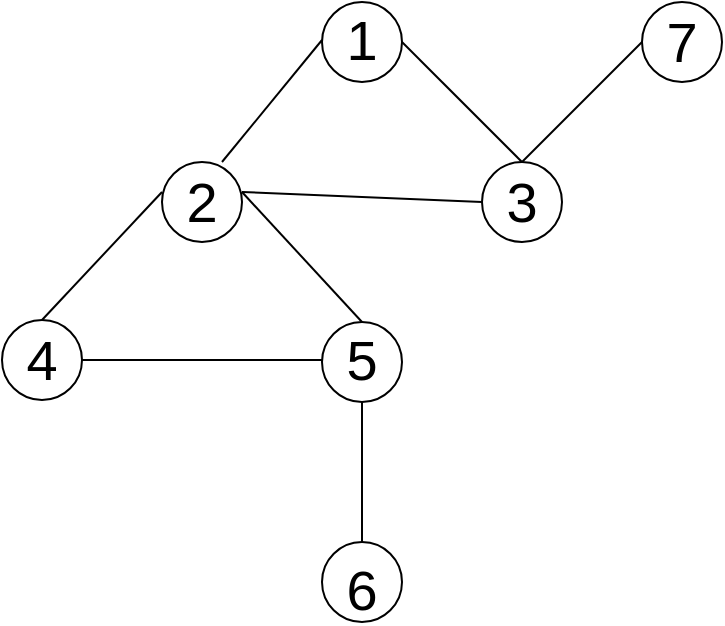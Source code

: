 <mxfile version="13.10.5" type="github">
  <diagram id="MfmJFjhtOukuF9hLzjgF" name="Page-1">
    <mxGraphModel dx="499" dy="544" grid="1" gridSize="10" guides="1" tooltips="1" connect="1" arrows="1" fold="1" page="1" pageScale="1" pageWidth="827" pageHeight="1169" math="0" shadow="0">
      <root>
        <mxCell id="0" />
        <mxCell id="1" parent="0" />
        <mxCell id="ah1tdF3JHrRPO9LsMJdI-1" value="" style="ellipse;whiteSpace=wrap;html=1;" parent="1" vertex="1">
          <mxGeometry x="360" y="160" width="40" height="40" as="geometry" />
        </mxCell>
        <mxCell id="ah1tdF3JHrRPO9LsMJdI-2" value="" style="ellipse;whiteSpace=wrap;html=1;" parent="1" vertex="1">
          <mxGeometry x="280" y="240" width="40" height="40" as="geometry" />
        </mxCell>
        <mxCell id="ah1tdF3JHrRPO9LsMJdI-3" value="" style="ellipse;whiteSpace=wrap;html=1;" parent="1" vertex="1">
          <mxGeometry x="440" y="240" width="40" height="40" as="geometry" />
        </mxCell>
        <mxCell id="ah1tdF3JHrRPO9LsMJdI-4" value="&lt;font style=&quot;font-size: 28px&quot;&gt;1&lt;/font&gt;" style="text;html=1;strokeColor=none;fillColor=none;align=center;verticalAlign=middle;whiteSpace=wrap;rounded=0;" parent="1" vertex="1">
          <mxGeometry x="360" y="169" width="40" height="20" as="geometry" />
        </mxCell>
        <mxCell id="ah1tdF3JHrRPO9LsMJdI-5" value="&lt;font style=&quot;font-size: 28px&quot;&gt;2&lt;/font&gt;" style="text;html=1;strokeColor=none;fillColor=none;align=center;verticalAlign=middle;whiteSpace=wrap;rounded=0;" parent="1" vertex="1">
          <mxGeometry x="280" y="250" width="40" height="20" as="geometry" />
        </mxCell>
        <mxCell id="ah1tdF3JHrRPO9LsMJdI-6" value="&lt;font style=&quot;font-size: 28px&quot;&gt;3&lt;/font&gt;" style="text;html=1;strokeColor=none;fillColor=none;align=center;verticalAlign=middle;whiteSpace=wrap;rounded=0;" parent="1" vertex="1">
          <mxGeometry x="440" y="250" width="40" height="20" as="geometry" />
        </mxCell>
        <mxCell id="ah1tdF3JHrRPO9LsMJdI-7" value="" style="ellipse;whiteSpace=wrap;html=1;" parent="1" vertex="1">
          <mxGeometry x="360" y="320" width="40" height="40" as="geometry" />
        </mxCell>
        <mxCell id="ah1tdF3JHrRPO9LsMJdI-8" value="" style="ellipse;whiteSpace=wrap;html=1;" parent="1" vertex="1">
          <mxGeometry x="360" y="430" width="40" height="40" as="geometry" />
        </mxCell>
        <mxCell id="ah1tdF3JHrRPO9LsMJdI-9" value="" style="ellipse;whiteSpace=wrap;html=1;" parent="1" vertex="1">
          <mxGeometry x="520" y="160" width="40" height="40" as="geometry" />
        </mxCell>
        <mxCell id="ah1tdF3JHrRPO9LsMJdI-10" value="&lt;font style=&quot;font-size: 28px&quot;&gt;5&lt;/font&gt;" style="text;html=1;strokeColor=none;fillColor=none;align=center;verticalAlign=middle;whiteSpace=wrap;rounded=0;" parent="1" vertex="1">
          <mxGeometry x="360" y="329" width="40" height="20" as="geometry" />
        </mxCell>
        <mxCell id="ah1tdF3JHrRPO9LsMJdI-11" value="&lt;font style=&quot;font-size: 28px&quot;&gt;6&lt;/font&gt;" style="text;html=1;strokeColor=none;fillColor=none;align=center;verticalAlign=middle;whiteSpace=wrap;rounded=0;" parent="1" vertex="1">
          <mxGeometry x="360" y="444" width="40" height="20" as="geometry" />
        </mxCell>
        <mxCell id="ah1tdF3JHrRPO9LsMJdI-12" value="&lt;font style=&quot;font-size: 28px&quot;&gt;7&lt;/font&gt;" style="text;html=1;strokeColor=none;fillColor=none;align=center;verticalAlign=middle;whiteSpace=wrap;rounded=0;" parent="1" vertex="1">
          <mxGeometry x="520" y="170" width="40" height="20" as="geometry" />
        </mxCell>
        <mxCell id="ah1tdF3JHrRPO9LsMJdI-13" value="" style="ellipse;whiteSpace=wrap;html=1;" parent="1" vertex="1">
          <mxGeometry x="200" y="319" width="40" height="40" as="geometry" />
        </mxCell>
        <mxCell id="ah1tdF3JHrRPO9LsMJdI-14" value="&lt;font style=&quot;font-size: 28px&quot;&gt;4&lt;/font&gt;" style="text;html=1;strokeColor=none;fillColor=none;align=center;verticalAlign=middle;whiteSpace=wrap;rounded=0;" parent="1" vertex="1">
          <mxGeometry x="200" y="329" width="40" height="20" as="geometry" />
        </mxCell>
        <mxCell id="1NHJoqQ5iQbE5pmRGXTw-1" value="" style="endArrow=none;html=1;exitX=0.5;exitY=0;exitDx=0;exitDy=0;entryX=0.5;entryY=1;entryDx=0;entryDy=0;" edge="1" parent="1" source="ah1tdF3JHrRPO9LsMJdI-8" target="ah1tdF3JHrRPO9LsMJdI-7">
          <mxGeometry width="50" height="50" relative="1" as="geometry">
            <mxPoint x="370" y="420" as="sourcePoint" />
            <mxPoint x="420" y="370" as="targetPoint" />
          </mxGeometry>
        </mxCell>
        <mxCell id="1NHJoqQ5iQbE5pmRGXTw-2" value="" style="endArrow=none;html=1;exitX=0.5;exitY=0;exitDx=0;exitDy=0;entryX=0;entryY=0.25;entryDx=0;entryDy=0;" edge="1" parent="1" source="ah1tdF3JHrRPO9LsMJdI-13" target="ah1tdF3JHrRPO9LsMJdI-5">
          <mxGeometry width="50" height="50" relative="1" as="geometry">
            <mxPoint x="280" y="340" as="sourcePoint" />
            <mxPoint x="280" y="270" as="targetPoint" />
          </mxGeometry>
        </mxCell>
        <mxCell id="1NHJoqQ5iQbE5pmRGXTw-3" value="" style="endArrow=none;html=1;exitX=1;exitY=0.5;exitDx=0;exitDy=0;entryX=0;entryY=0.5;entryDx=0;entryDy=0;" edge="1" parent="1" source="ah1tdF3JHrRPO9LsMJdI-14" target="ah1tdF3JHrRPO9LsMJdI-10">
          <mxGeometry width="50" height="50" relative="1" as="geometry">
            <mxPoint x="230" y="329" as="sourcePoint" />
            <mxPoint x="290" y="280" as="targetPoint" />
          </mxGeometry>
        </mxCell>
        <mxCell id="1NHJoqQ5iQbE5pmRGXTw-4" value="" style="endArrow=none;html=1;exitX=1;exitY=0.25;exitDx=0;exitDy=0;entryX=0.5;entryY=0;entryDx=0;entryDy=0;entryPerimeter=0;" edge="1" parent="1" source="ah1tdF3JHrRPO9LsMJdI-5" target="ah1tdF3JHrRPO9LsMJdI-7">
          <mxGeometry width="50" height="50" relative="1" as="geometry">
            <mxPoint x="250" y="349" as="sourcePoint" />
            <mxPoint x="370" y="349" as="targetPoint" />
          </mxGeometry>
        </mxCell>
        <mxCell id="1NHJoqQ5iQbE5pmRGXTw-5" value="" style="endArrow=none;html=1;exitX=0.5;exitY=0;exitDx=0;exitDy=0;entryX=0;entryY=0.5;entryDx=0;entryDy=0;" edge="1" parent="1" target="ah1tdF3JHrRPO9LsMJdI-4">
          <mxGeometry width="50" height="50" relative="1" as="geometry">
            <mxPoint x="310" y="240" as="sourcePoint" />
            <mxPoint x="370" y="180" as="targetPoint" />
          </mxGeometry>
        </mxCell>
        <mxCell id="1NHJoqQ5iQbE5pmRGXTw-6" value="" style="endArrow=none;html=1;exitX=1;exitY=0.25;exitDx=0;exitDy=0;entryX=0;entryY=0.5;entryDx=0;entryDy=0;" edge="1" parent="1" source="ah1tdF3JHrRPO9LsMJdI-5" target="ah1tdF3JHrRPO9LsMJdI-6">
          <mxGeometry width="50" height="50" relative="1" as="geometry">
            <mxPoint x="320" y="250" as="sourcePoint" />
            <mxPoint x="368" y="199" as="targetPoint" />
          </mxGeometry>
        </mxCell>
        <mxCell id="1NHJoqQ5iQbE5pmRGXTw-7" value="" style="endArrow=none;html=1;exitX=1;exitY=0.5;exitDx=0;exitDy=0;entryX=0.5;entryY=0;entryDx=0;entryDy=0;" edge="1" parent="1" source="ah1tdF3JHrRPO9LsMJdI-1" target="ah1tdF3JHrRPO9LsMJdI-3">
          <mxGeometry width="50" height="50" relative="1" as="geometry">
            <mxPoint x="330" y="269" as="sourcePoint" />
            <mxPoint x="450" y="270" as="targetPoint" />
          </mxGeometry>
        </mxCell>
        <mxCell id="1NHJoqQ5iQbE5pmRGXTw-8" value="" style="endArrow=none;html=1;exitX=0;exitY=0.5;exitDx=0;exitDy=0;entryX=0.5;entryY=0;entryDx=0;entryDy=0;" edge="1" parent="1" source="ah1tdF3JHrRPO9LsMJdI-12" target="ah1tdF3JHrRPO9LsMJdI-3">
          <mxGeometry width="50" height="50" relative="1" as="geometry">
            <mxPoint x="410" y="190" as="sourcePoint" />
            <mxPoint x="470" y="250" as="targetPoint" />
          </mxGeometry>
        </mxCell>
      </root>
    </mxGraphModel>
  </diagram>
</mxfile>
